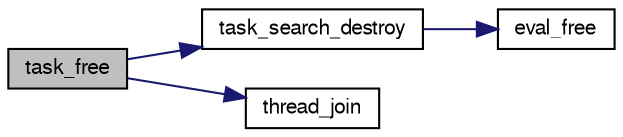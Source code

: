 digraph "task_free"
{
 // LATEX_PDF_SIZE
  bgcolor="transparent";
  edge [fontname="FreeSans",fontsize="10",labelfontname="FreeSans",labelfontsize="10"];
  node [fontname="FreeSans",fontsize="10",shape=record];
  rankdir="LR";
  Node1 [label="task_free",height=0.2,width=0.4,color="black", fillcolor="grey75", style="filled", fontcolor="black",tooltip="Free resources used by a task."];
  Node1 -> Node2 [color="midnightblue",fontsize="10",style="solid",fontname="FreeSans"];
  Node2 [label="task_search_destroy",height=0.2,width=0.4,color="black",URL="$ybwc_8c.html#aeb7bd64f0f200af48220e3dc4fc4c168",tooltip="Free a search structure of a task."];
  Node2 -> Node3 [color="midnightblue",fontsize="10",style="solid",fontname="FreeSans"];
  Node3 [label="eval_free",height=0.2,width=0.4,color="black",URL="$eval_8c.html#a0d216a5fcecd600abd20798da218f730",tooltip="Free resources used by the evaluation function."];
  Node1 -> Node4 [color="midnightblue",fontsize="10",style="solid",fontname="FreeSans"];
  Node4 [label="thread_join",height=0.2,width=0.4,color="black",URL="$util_8c.html#a52efa84f4cfd49921787886d9543ab64",tooltip="Join a thread."];
}

